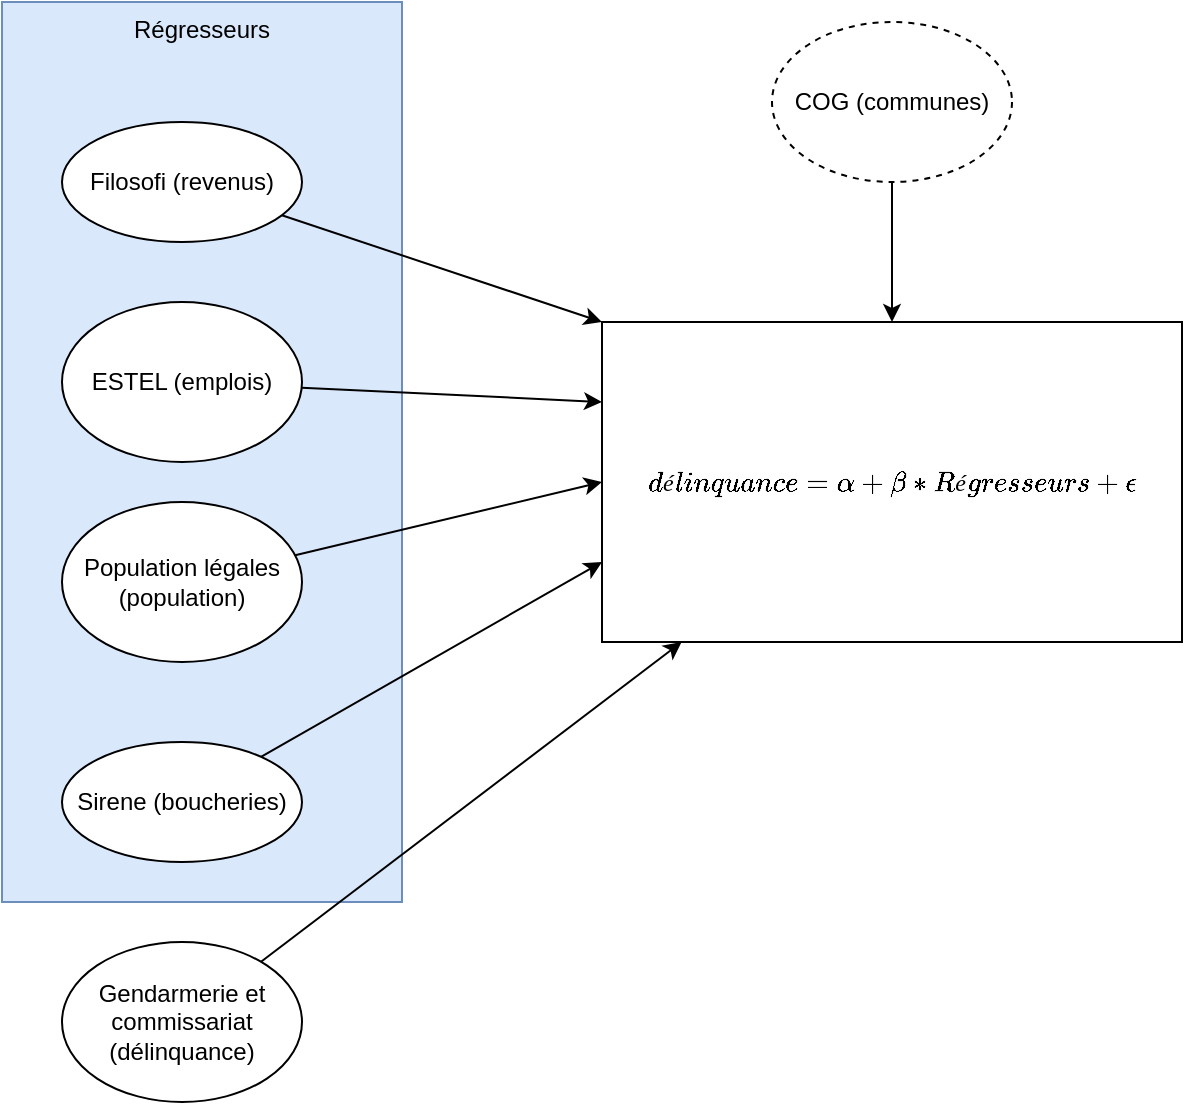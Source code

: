 <mxfile version="15.7.4" type="device"><diagram id="JZram01bUqmllXyA5Xpq" name="Page-1"><mxGraphModel dx="1422" dy="794" grid="1" gridSize="10" guides="1" tooltips="1" connect="1" arrows="1" fold="1" page="1" pageScale="1" pageWidth="827" pageHeight="1169" math="1" shadow="0"><root><mxCell id="0"/><mxCell id="1" parent="0"/><mxCell id="3sGeZ_FETt5rlhcKVvUc-15" value="Régresseurs" style="rounded=0;whiteSpace=wrap;html=1;verticalAlign=top;fillColor=#dae8fc;strokeColor=#6c8ebf;" vertex="1" parent="1"><mxGeometry x="40" y="80" width="200" height="450" as="geometry"/></mxCell><mxCell id="3sGeZ_FETt5rlhcKVvUc-2" value="$$délinquance =&amp;nbsp; \alpha + \beta&amp;nbsp; * Régresseurs + \epsilon$$" style="rounded=0;whiteSpace=wrap;html=1;" vertex="1" parent="1"><mxGeometry x="340" y="240" width="290" height="160" as="geometry"/></mxCell><mxCell id="3sGeZ_FETt5rlhcKVvUc-10" style="rounded=0;orthogonalLoop=1;jettySize=auto;html=1;entryX=0;entryY=0.25;entryDx=0;entryDy=0;" edge="1" parent="1" source="3sGeZ_FETt5rlhcKVvUc-3" target="3sGeZ_FETt5rlhcKVvUc-2"><mxGeometry relative="1" as="geometry"/></mxCell><mxCell id="3sGeZ_FETt5rlhcKVvUc-3" value="ESTEL (emplois)" style="ellipse;whiteSpace=wrap;html=1;" vertex="1" parent="1"><mxGeometry x="70" y="230" width="120" height="80" as="geometry"/></mxCell><mxCell id="3sGeZ_FETt5rlhcKVvUc-9" style="rounded=0;orthogonalLoop=1;jettySize=auto;html=1;entryX=0;entryY=0.5;entryDx=0;entryDy=0;" edge="1" parent="1" source="3sGeZ_FETt5rlhcKVvUc-4" target="3sGeZ_FETt5rlhcKVvUc-2"><mxGeometry relative="1" as="geometry"/></mxCell><mxCell id="3sGeZ_FETt5rlhcKVvUc-4" value="Population légales (population)" style="ellipse;whiteSpace=wrap;html=1;" vertex="1" parent="1"><mxGeometry x="70" y="330" width="120" height="80" as="geometry"/></mxCell><mxCell id="3sGeZ_FETt5rlhcKVvUc-12" style="edgeStyle=none;rounded=0;orthogonalLoop=1;jettySize=auto;html=1;entryX=0.5;entryY=0;entryDx=0;entryDy=0;" edge="1" parent="1" source="3sGeZ_FETt5rlhcKVvUc-5" target="3sGeZ_FETt5rlhcKVvUc-2"><mxGeometry relative="1" as="geometry"/></mxCell><mxCell id="3sGeZ_FETt5rlhcKVvUc-5" value="COG (communes)" style="ellipse;whiteSpace=wrap;html=1;dashed=1;" vertex="1" parent="1"><mxGeometry x="425" y="90" width="120" height="80" as="geometry"/></mxCell><mxCell id="3sGeZ_FETt5rlhcKVvUc-8" style="rounded=0;orthogonalLoop=1;jettySize=auto;html=1;" edge="1" parent="1" source="3sGeZ_FETt5rlhcKVvUc-6" target="3sGeZ_FETt5rlhcKVvUc-2"><mxGeometry relative="1" as="geometry"/></mxCell><mxCell id="3sGeZ_FETt5rlhcKVvUc-6" value="Gendarmerie et commissariat (délinquance)" style="ellipse;whiteSpace=wrap;html=1;" vertex="1" parent="1"><mxGeometry x="70" y="550" width="120" height="80" as="geometry"/></mxCell><mxCell id="3sGeZ_FETt5rlhcKVvUc-11" style="rounded=0;orthogonalLoop=1;jettySize=auto;html=1;entryX=0;entryY=0.75;entryDx=0;entryDy=0;" edge="1" parent="1" source="3sGeZ_FETt5rlhcKVvUc-7" target="3sGeZ_FETt5rlhcKVvUc-2"><mxGeometry relative="1" as="geometry"/></mxCell><mxCell id="3sGeZ_FETt5rlhcKVvUc-7" value="Sirene (boucheries)" style="ellipse;whiteSpace=wrap;html=1;" vertex="1" parent="1"><mxGeometry x="70" y="450" width="120" height="60" as="geometry"/></mxCell><mxCell id="3sGeZ_FETt5rlhcKVvUc-14" style="edgeStyle=none;rounded=0;orthogonalLoop=1;jettySize=auto;html=1;entryX=0;entryY=0;entryDx=0;entryDy=0;" edge="1" parent="1" source="3sGeZ_FETt5rlhcKVvUc-13" target="3sGeZ_FETt5rlhcKVvUc-2"><mxGeometry relative="1" as="geometry"/></mxCell><mxCell id="3sGeZ_FETt5rlhcKVvUc-13" value="Filosofi (revenus)" style="ellipse;whiteSpace=wrap;html=1;" vertex="1" parent="1"><mxGeometry x="70" y="140" width="120" height="60" as="geometry"/></mxCell></root></mxGraphModel></diagram></mxfile>